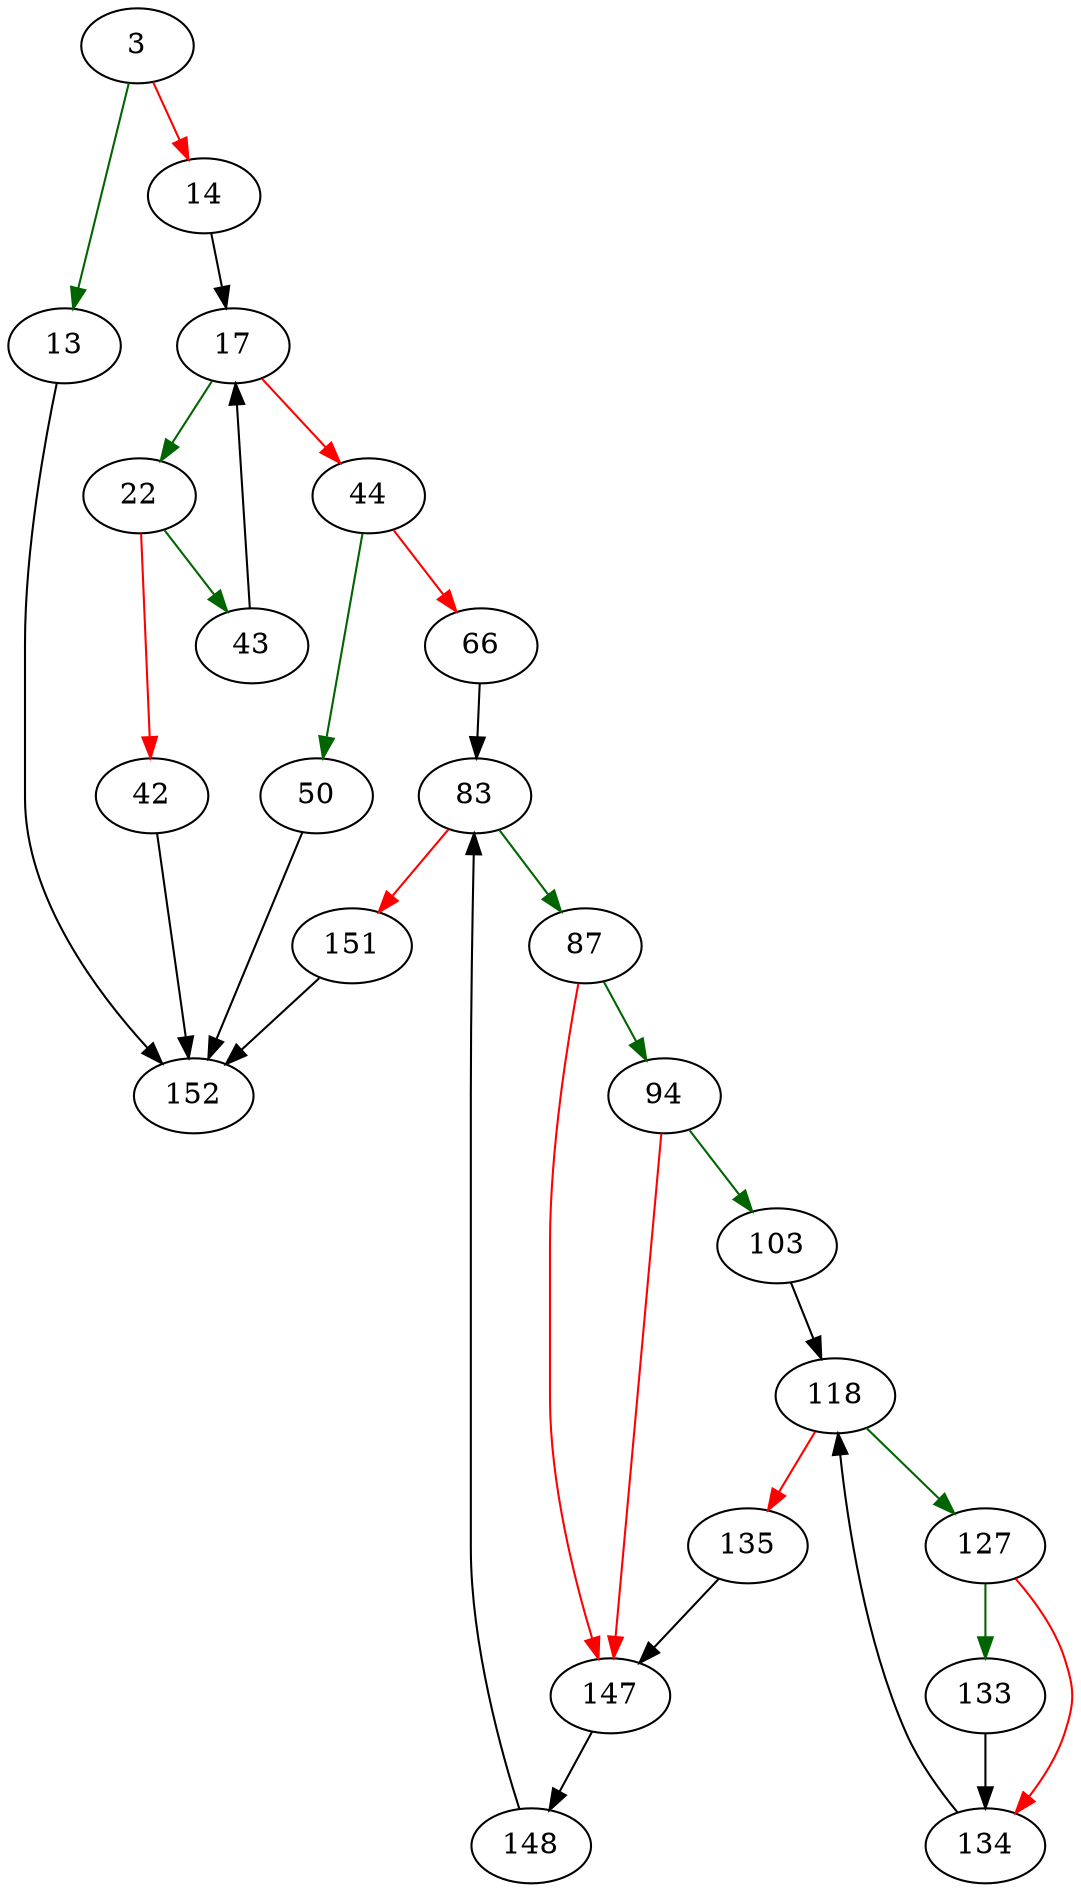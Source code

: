strict digraph "sqlite3BitvecClear" {
	// Node definitions.
	3 [entry=true];
	13;
	14;
	152;
	17;
	22;
	44;
	43;
	42;
	50;
	66;
	83;
	87;
	151;
	94;
	147;
	103;
	118;
	127;
	135;
	133;
	134;
	148;

	// Edge definitions.
	3 -> 13 [
		color=darkgreen
		cond=true
	];
	3 -> 14 [
		color=red
		cond=false
	];
	13 -> 152;
	14 -> 17;
	17 -> 22 [
		color=darkgreen
		cond=true
	];
	17 -> 44 [
		color=red
		cond=false
	];
	22 -> 43 [
		color=darkgreen
		cond=true
	];
	22 -> 42 [
		color=red
		cond=false
	];
	44 -> 50 [
		color=darkgreen
		cond=true
	];
	44 -> 66 [
		color=red
		cond=false
	];
	43 -> 17;
	42 -> 152;
	50 -> 152;
	66 -> 83;
	83 -> 87 [
		color=darkgreen
		cond=true
	];
	83 -> 151 [
		color=red
		cond=false
	];
	87 -> 94 [
		color=darkgreen
		cond=true
	];
	87 -> 147 [
		color=red
		cond=false
	];
	151 -> 152;
	94 -> 147 [
		color=red
		cond=false
	];
	94 -> 103 [
		color=darkgreen
		cond=true
	];
	147 -> 148;
	103 -> 118;
	118 -> 127 [
		color=darkgreen
		cond=true
	];
	118 -> 135 [
		color=red
		cond=false
	];
	127 -> 133 [
		color=darkgreen
		cond=true
	];
	127 -> 134 [
		color=red
		cond=false
	];
	135 -> 147;
	133 -> 134;
	134 -> 118;
	148 -> 83;
}